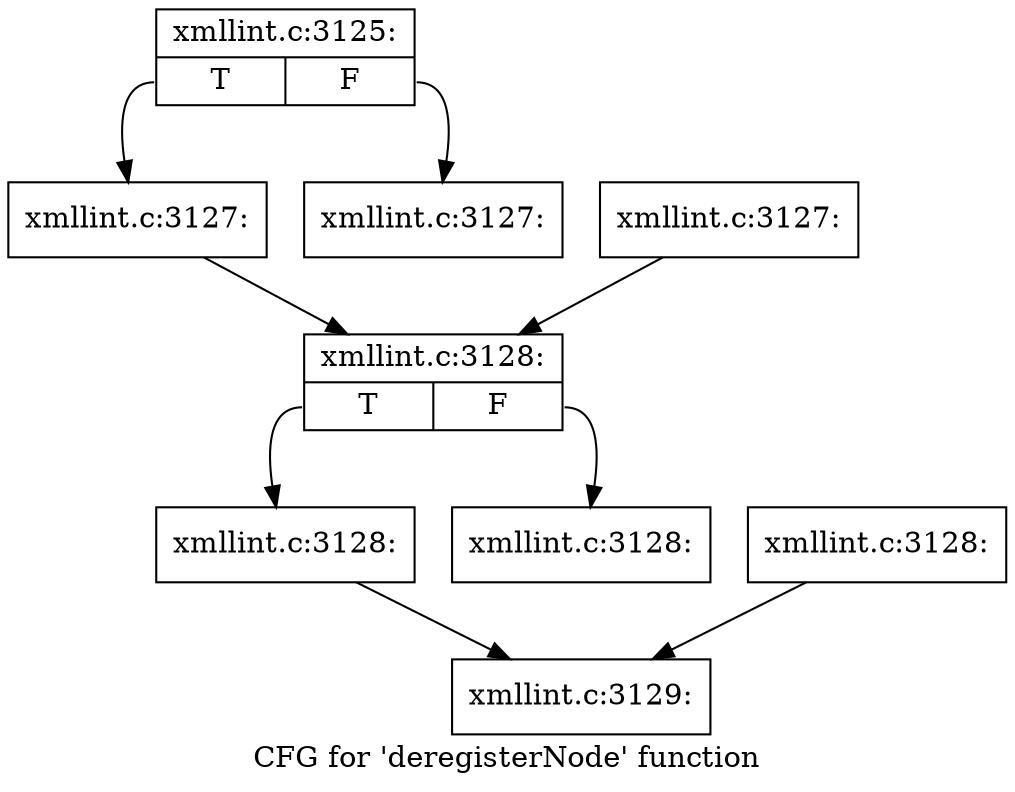 digraph "CFG for 'deregisterNode' function" {
	label="CFG for 'deregisterNode' function";

	Node0x4a31f10 [shape=record,label="{xmllint.c:3125:|{<s0>T|<s1>F}}"];
	Node0x4a31f10:s0 -> Node0x4a31af0;
	Node0x4a31f10:s1 -> Node0x487df50;
	Node0x4a31af0 [shape=record,label="{xmllint.c:3127:}"];
	Node0x4a31af0 -> Node0x487dfa0;
	Node0x487df50 [shape=record,label="{xmllint.c:3127:}"];
	Node0x4a1fe20 [shape=record,label="{xmllint.c:3127:}"];
	Node0x4a1fe20 -> Node0x487dfa0;
	Node0x487dfa0 [shape=record,label="{xmllint.c:3128:|{<s0>T|<s1>F}}"];
	Node0x487dfa0:s0 -> Node0x4a20120;
	Node0x487dfa0:s1 -> Node0x4a35bf0;
	Node0x4a20120 [shape=record,label="{xmllint.c:3128:}"];
	Node0x4a20120 -> Node0x4a35c40;
	Node0x4a35bf0 [shape=record,label="{xmllint.c:3128:}"];
	Node0x4a36290 [shape=record,label="{xmllint.c:3128:}"];
	Node0x4a36290 -> Node0x4a35c40;
	Node0x4a35c40 [shape=record,label="{xmllint.c:3129:}"];
}
